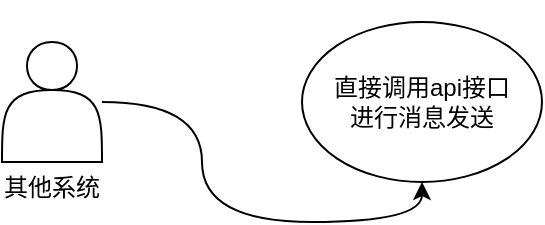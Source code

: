 <mxfile version="21.3.0" type="github">
  <diagram name="第 1 页" id="BpPJYpM1VVPX2slYG3dw">
    <mxGraphModel dx="1186" dy="788" grid="1" gridSize="10" guides="1" tooltips="1" connect="1" arrows="1" fold="1" page="1" pageScale="1" pageWidth="1169" pageHeight="827" math="0" shadow="0">
      <root>
        <mxCell id="0" />
        <mxCell id="1" parent="0" />
        <mxCell id="eYL7OwYcdxCHZ9Fb-RA6-2" style="edgeStyle=orthogonalEdgeStyle;orthogonalLoop=1;jettySize=auto;html=1;entryX=0.5;entryY=1;entryDx=0;entryDy=0;curved=1;" edge="1" parent="1" source="eYL7OwYcdxCHZ9Fb-RA6-4" target="eYL7OwYcdxCHZ9Fb-RA6-9">
          <mxGeometry relative="1" as="geometry" />
        </mxCell>
        <mxCell id="eYL7OwYcdxCHZ9Fb-RA6-4" value="&lt;div style=&quot;text-align: justify;&quot;&gt;&lt;span style=&quot;background-color: initial;&quot;&gt;&lt;br&gt;&lt;/span&gt;&lt;/div&gt;&lt;div style=&quot;text-align: justify;&quot;&gt;&lt;span style=&quot;background-color: initial;&quot;&gt;&lt;br&gt;&lt;/span&gt;&lt;/div&gt;&lt;div style=&quot;text-align: justify;&quot;&gt;&lt;span style=&quot;background-color: initial;&quot;&gt;&lt;br&gt;&lt;/span&gt;&lt;/div&gt;&lt;div style=&quot;text-align: justify;&quot;&gt;&lt;span style=&quot;background-color: initial;&quot;&gt;&lt;br&gt;&lt;/span&gt;&lt;/div&gt;&lt;div style=&quot;text-align: justify;&quot;&gt;&lt;span style=&quot;background-color: initial;&quot;&gt;&lt;br&gt;&lt;/span&gt;&lt;/div&gt;&lt;div style=&quot;text-align: justify;&quot;&gt;&lt;span style=&quot;background-color: initial;&quot;&gt;&lt;br&gt;&lt;/span&gt;&lt;/div&gt;&lt;div style=&quot;text-align: justify;&quot;&gt;其他系统&lt;/div&gt;" style="shape=actor;whiteSpace=wrap;html=1;align=center;" vertex="1" parent="1">
          <mxGeometry x="260" y="440" width="50" height="60" as="geometry" />
        </mxCell>
        <mxCell id="eYL7OwYcdxCHZ9Fb-RA6-9" value="直接调用api接口&lt;br&gt;进行消息发送" style="ellipse;whiteSpace=wrap;html=1;" vertex="1" parent="1">
          <mxGeometry x="410" y="430" width="120" height="80" as="geometry" />
        </mxCell>
      </root>
    </mxGraphModel>
  </diagram>
</mxfile>
